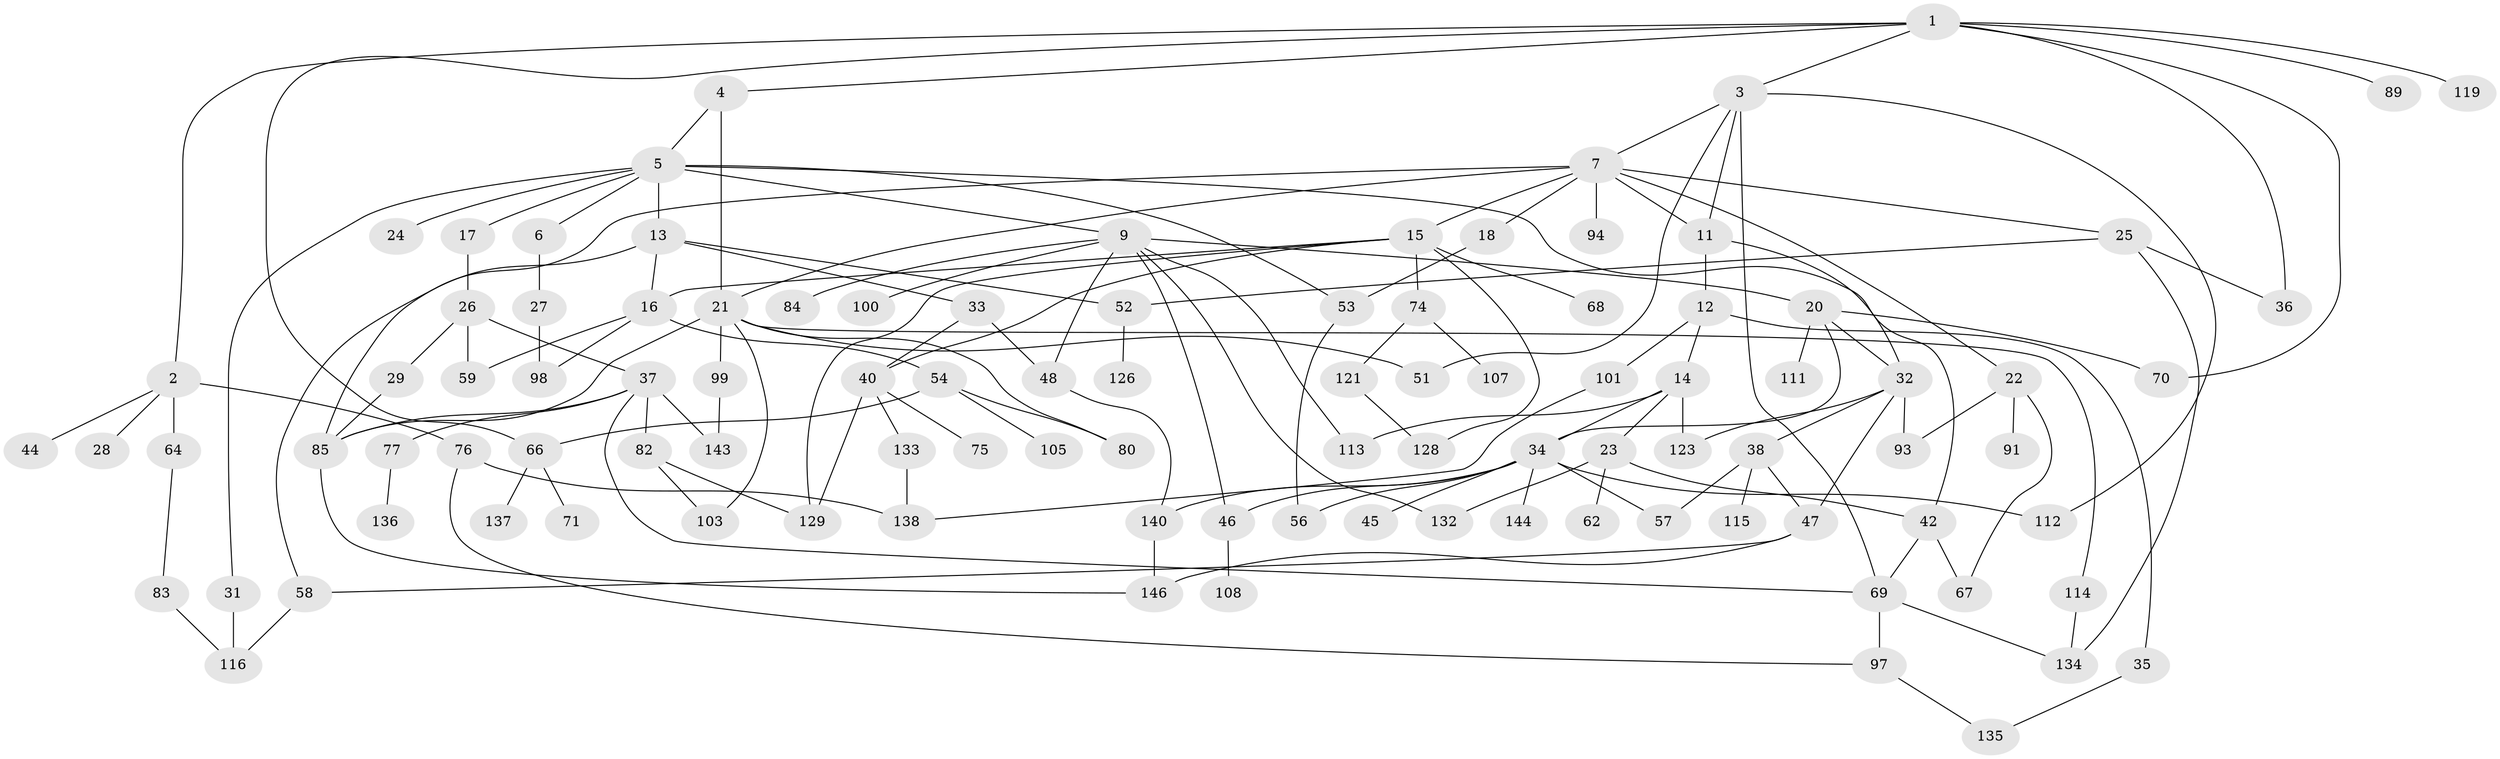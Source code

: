 // Generated by graph-tools (version 1.1) at 2025/51/02/27/25 19:51:37]
// undirected, 102 vertices, 150 edges
graph export_dot {
graph [start="1"]
  node [color=gray90,style=filled];
  1 [super="+8"];
  2 [super="+41"];
  3 [super="+39"];
  4;
  5 [super="+63"];
  6;
  7 [super="+130"];
  9 [super="+10"];
  11;
  12;
  13;
  14 [super="+139"];
  15 [super="+43"];
  16 [super="+19"];
  17 [super="+73"];
  18;
  20 [super="+127"];
  21 [super="+55"];
  22;
  23;
  24;
  25 [super="+78"];
  26;
  27 [super="+122"];
  28 [super="+30"];
  29;
  31;
  32 [super="+65"];
  33 [super="+92"];
  34 [super="+50"];
  35;
  36;
  37 [super="+60"];
  38 [super="+72"];
  40 [super="+49"];
  42 [super="+90"];
  44;
  45;
  46 [super="+118"];
  47 [super="+81"];
  48 [super="+86"];
  51;
  52;
  53 [super="+95"];
  54 [super="+79"];
  56;
  57 [super="+61"];
  58;
  59 [super="+102"];
  62;
  64;
  66 [super="+96"];
  67;
  68;
  69 [super="+88"];
  70 [super="+87"];
  71;
  74;
  75;
  76;
  77;
  80 [super="+109"];
  82 [super="+110"];
  83 [super="+145"];
  84;
  85 [super="+104"];
  89;
  91;
  93;
  94;
  97 [super="+124"];
  98;
  99 [super="+106"];
  100;
  101;
  103;
  105;
  107 [super="+131"];
  108;
  111;
  112 [super="+125"];
  113 [super="+117"];
  114;
  115;
  116 [super="+120"];
  119;
  121;
  123;
  126;
  128;
  129;
  132;
  133;
  134;
  135 [super="+142"];
  136;
  137;
  138 [super="+141"];
  140;
  143;
  144;
  146;
  1 -- 2;
  1 -- 3;
  1 -- 4;
  1 -- 89;
  1 -- 70;
  1 -- 66;
  1 -- 36;
  1 -- 119;
  2 -- 28;
  2 -- 44;
  2 -- 76;
  2 -- 64;
  3 -- 7;
  3 -- 112;
  3 -- 11;
  3 -- 51;
  3 -- 69;
  4 -- 5;
  4 -- 21;
  5 -- 6;
  5 -- 9;
  5 -- 13;
  5 -- 17;
  5 -- 24;
  5 -- 31;
  5 -- 42;
  5 -- 53;
  6 -- 27;
  7 -- 11;
  7 -- 15;
  7 -- 18;
  7 -- 21;
  7 -- 22;
  7 -- 25;
  7 -- 94;
  7 -- 85;
  9 -- 20;
  9 -- 84;
  9 -- 100;
  9 -- 132;
  9 -- 48;
  9 -- 113;
  9 -- 46;
  11 -- 12;
  11 -- 32;
  12 -- 14;
  12 -- 35;
  12 -- 101;
  13 -- 16;
  13 -- 33;
  13 -- 52;
  13 -- 58;
  14 -- 23;
  14 -- 113;
  14 -- 34;
  14 -- 123;
  15 -- 74;
  15 -- 129;
  15 -- 40;
  15 -- 16;
  15 -- 68;
  15 -- 128;
  16 -- 54;
  16 -- 98;
  16 -- 59;
  17 -- 26;
  18 -- 53;
  20 -- 34;
  20 -- 70;
  20 -- 111;
  20 -- 32;
  21 -- 80;
  21 -- 51;
  21 -- 114;
  21 -- 99;
  21 -- 85;
  21 -- 103;
  22 -- 67;
  22 -- 91;
  22 -- 93;
  23 -- 62;
  23 -- 132;
  23 -- 42;
  25 -- 52;
  25 -- 36;
  25 -- 134;
  26 -- 29;
  26 -- 37;
  26 -- 59;
  27 -- 98;
  29 -- 85;
  31 -- 116;
  32 -- 38;
  32 -- 123;
  32 -- 93;
  32 -- 47;
  33 -- 40;
  33 -- 48;
  34 -- 45;
  34 -- 144;
  34 -- 56;
  34 -- 57;
  34 -- 140;
  34 -- 112;
  34 -- 46;
  35 -- 135;
  37 -- 77;
  37 -- 85;
  37 -- 82;
  37 -- 69;
  37 -- 143;
  38 -- 47;
  38 -- 115;
  38 -- 57;
  40 -- 75;
  40 -- 133;
  40 -- 129;
  42 -- 67;
  42 -- 69;
  46 -- 108;
  47 -- 146;
  47 -- 58;
  48 -- 140;
  52 -- 126;
  53 -- 56;
  54 -- 80;
  54 -- 66;
  54 -- 105;
  58 -- 116;
  64 -- 83;
  66 -- 71;
  66 -- 137;
  69 -- 97;
  69 -- 134;
  74 -- 107;
  74 -- 121;
  76 -- 138;
  76 -- 97;
  77 -- 136;
  82 -- 103;
  82 -- 129;
  83 -- 116;
  85 -- 146;
  97 -- 135;
  99 -- 143;
  101 -- 138;
  114 -- 134;
  121 -- 128;
  133 -- 138;
  140 -- 146;
}
